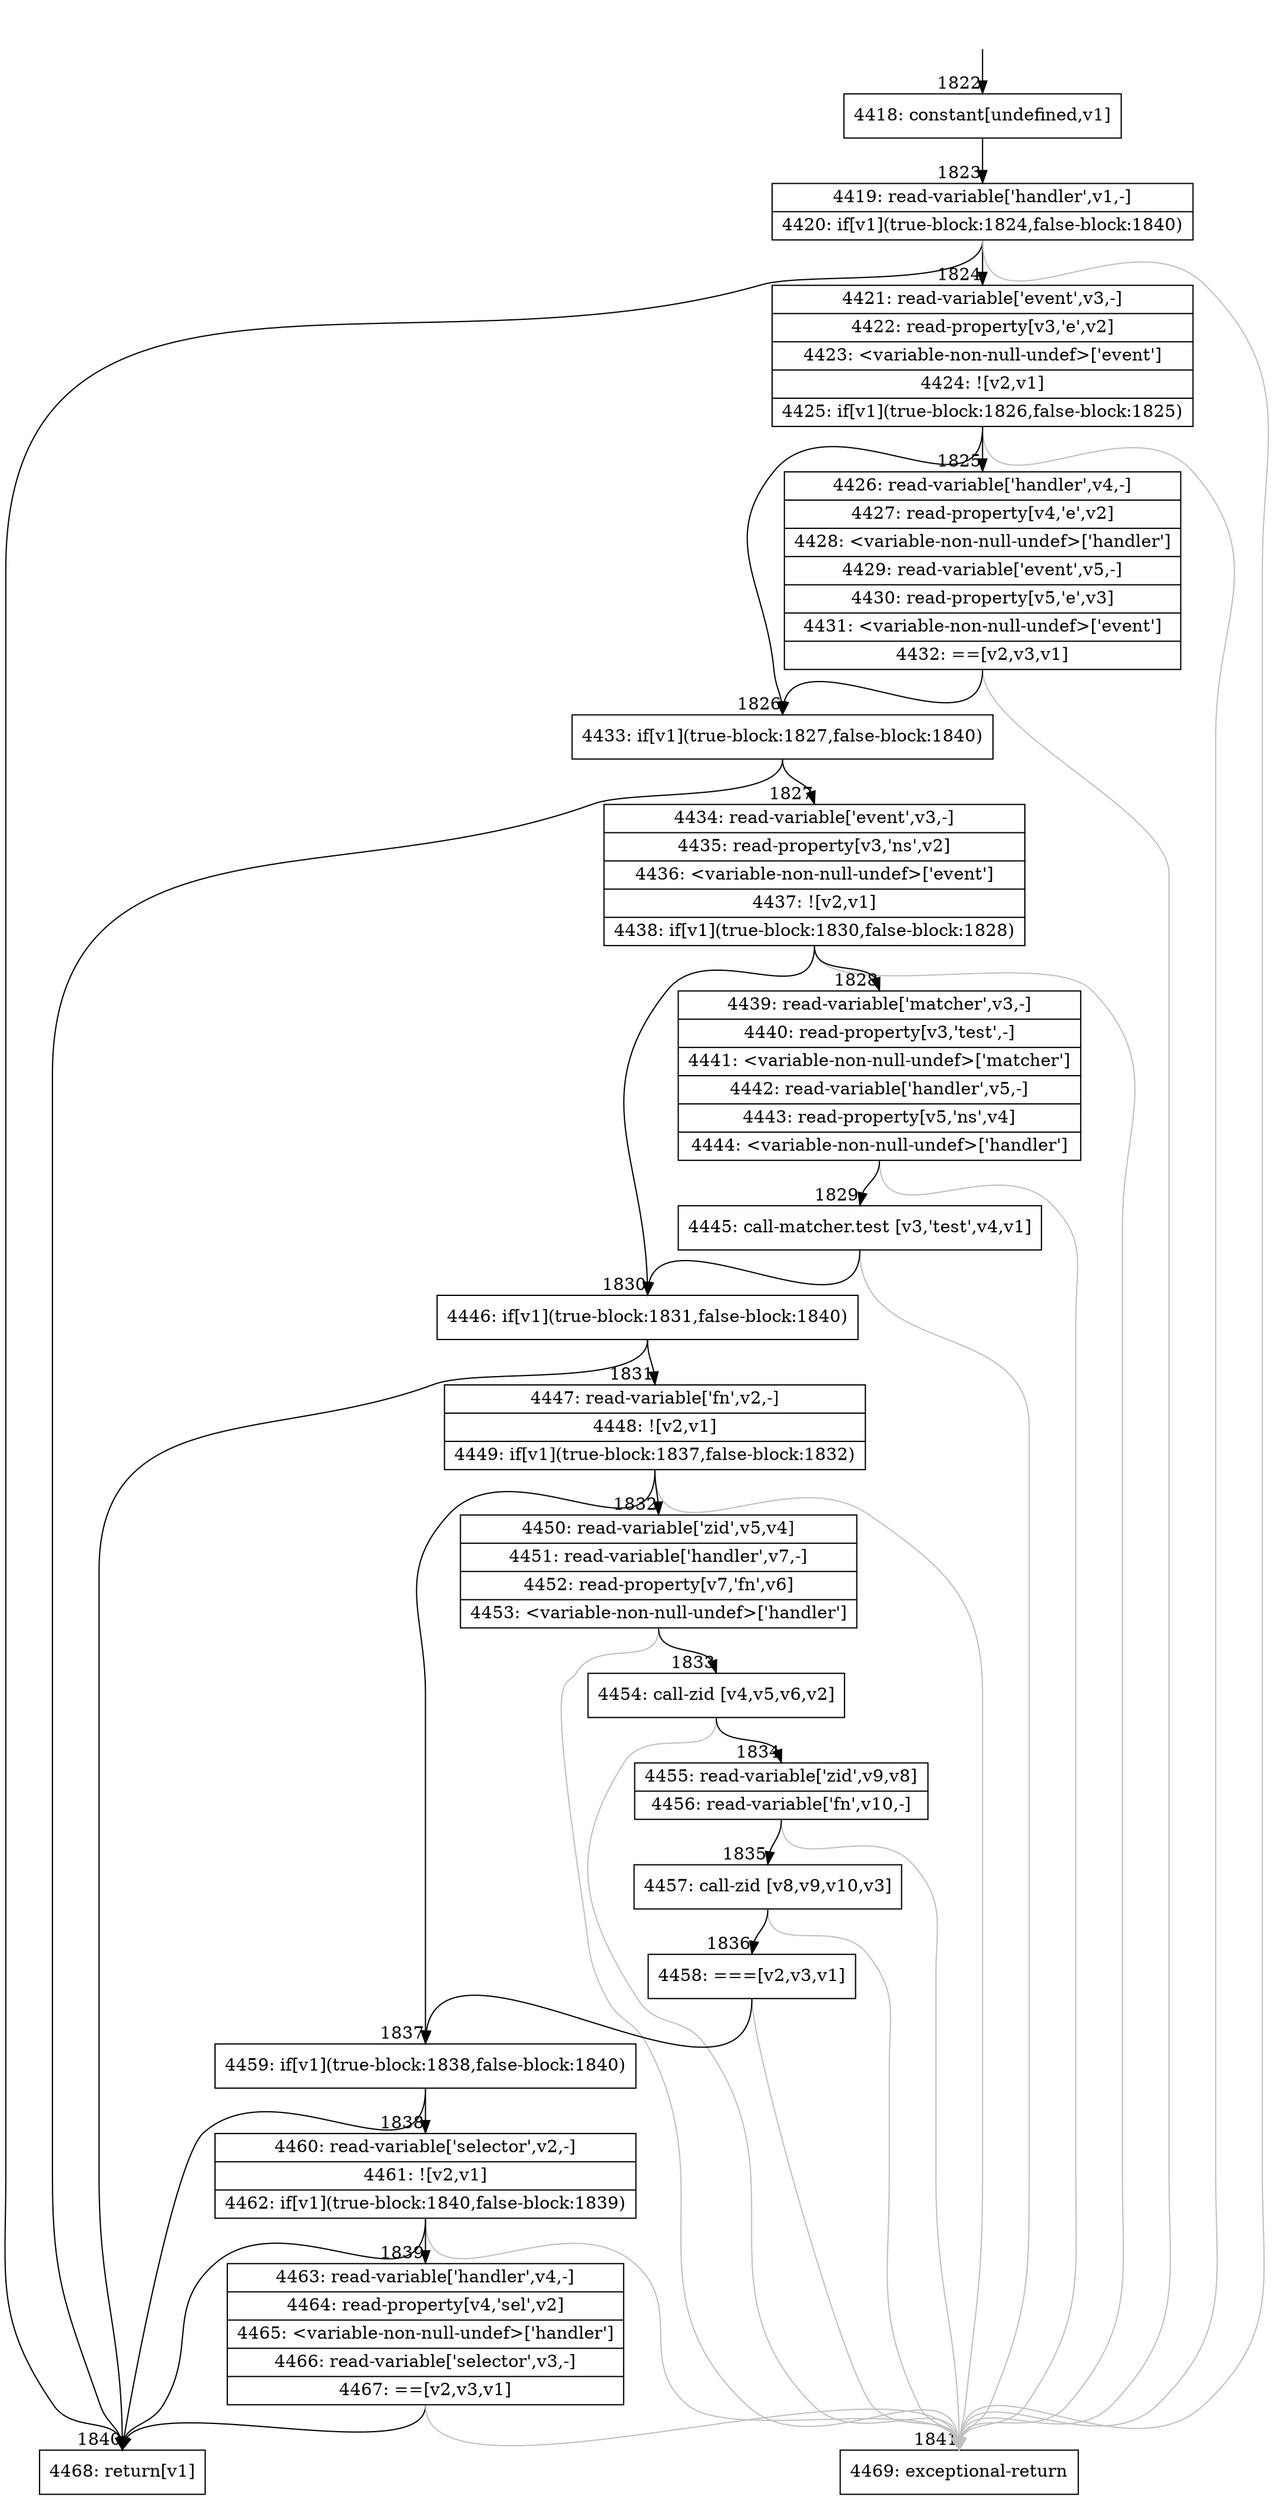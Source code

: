 digraph {
rankdir="TD"
BB_entry168[shape=none,label=""];
BB_entry168 -> BB1822 [tailport=s, headport=n, headlabel="    1822"]
BB1822 [shape=record label="{4418: constant[undefined,v1]}" ] 
BB1822 -> BB1823 [tailport=s, headport=n, headlabel="      1823"]
BB1823 [shape=record label="{4419: read-variable['handler',v1,-]|4420: if[v1](true-block:1824,false-block:1840)}" ] 
BB1823 -> BB1840 [tailport=s, headport=n, headlabel="      1840"]
BB1823 -> BB1824 [tailport=s, headport=n, headlabel="      1824"]
BB1823 -> BB1841 [tailport=s, headport=n, color=gray, headlabel="      1841"]
BB1824 [shape=record label="{4421: read-variable['event',v3,-]|4422: read-property[v3,'e',v2]|4423: \<variable-non-null-undef\>['event']|4424: ![v2,v1]|4425: if[v1](true-block:1826,false-block:1825)}" ] 
BB1824 -> BB1826 [tailport=s, headport=n, headlabel="      1826"]
BB1824 -> BB1825 [tailport=s, headport=n, headlabel="      1825"]
BB1824 -> BB1841 [tailport=s, headport=n, color=gray]
BB1825 [shape=record label="{4426: read-variable['handler',v4,-]|4427: read-property[v4,'e',v2]|4428: \<variable-non-null-undef\>['handler']|4429: read-variable['event',v5,-]|4430: read-property[v5,'e',v3]|4431: \<variable-non-null-undef\>['event']|4432: ==[v2,v3,v1]}" ] 
BB1825 -> BB1826 [tailport=s, headport=n]
BB1825 -> BB1841 [tailport=s, headport=n, color=gray]
BB1826 [shape=record label="{4433: if[v1](true-block:1827,false-block:1840)}" ] 
BB1826 -> BB1840 [tailport=s, headport=n]
BB1826 -> BB1827 [tailport=s, headport=n, headlabel="      1827"]
BB1827 [shape=record label="{4434: read-variable['event',v3,-]|4435: read-property[v3,'ns',v2]|4436: \<variable-non-null-undef\>['event']|4437: ![v2,v1]|4438: if[v1](true-block:1830,false-block:1828)}" ] 
BB1827 -> BB1830 [tailport=s, headport=n, headlabel="      1830"]
BB1827 -> BB1828 [tailport=s, headport=n, headlabel="      1828"]
BB1827 -> BB1841 [tailport=s, headport=n, color=gray]
BB1828 [shape=record label="{4439: read-variable['matcher',v3,-]|4440: read-property[v3,'test',-]|4441: \<variable-non-null-undef\>['matcher']|4442: read-variable['handler',v5,-]|4443: read-property[v5,'ns',v4]|4444: \<variable-non-null-undef\>['handler']}" ] 
BB1828 -> BB1829 [tailport=s, headport=n, headlabel="      1829"]
BB1828 -> BB1841 [tailport=s, headport=n, color=gray]
BB1829 [shape=record label="{4445: call-matcher.test [v3,'test',v4,v1]}" ] 
BB1829 -> BB1830 [tailport=s, headport=n]
BB1829 -> BB1841 [tailport=s, headport=n, color=gray]
BB1830 [shape=record label="{4446: if[v1](true-block:1831,false-block:1840)}" ] 
BB1830 -> BB1840 [tailport=s, headport=n]
BB1830 -> BB1831 [tailport=s, headport=n, headlabel="      1831"]
BB1831 [shape=record label="{4447: read-variable['fn',v2,-]|4448: ![v2,v1]|4449: if[v1](true-block:1837,false-block:1832)}" ] 
BB1831 -> BB1837 [tailport=s, headport=n, headlabel="      1837"]
BB1831 -> BB1832 [tailport=s, headport=n, headlabel="      1832"]
BB1831 -> BB1841 [tailport=s, headport=n, color=gray]
BB1832 [shape=record label="{4450: read-variable['zid',v5,v4]|4451: read-variable['handler',v7,-]|4452: read-property[v7,'fn',v6]|4453: \<variable-non-null-undef\>['handler']}" ] 
BB1832 -> BB1833 [tailport=s, headport=n, headlabel="      1833"]
BB1832 -> BB1841 [tailport=s, headport=n, color=gray]
BB1833 [shape=record label="{4454: call-zid [v4,v5,v6,v2]}" ] 
BB1833 -> BB1834 [tailport=s, headport=n, headlabel="      1834"]
BB1833 -> BB1841 [tailport=s, headport=n, color=gray]
BB1834 [shape=record label="{4455: read-variable['zid',v9,v8]|4456: read-variable['fn',v10,-]}" ] 
BB1834 -> BB1835 [tailport=s, headport=n, headlabel="      1835"]
BB1834 -> BB1841 [tailport=s, headport=n, color=gray]
BB1835 [shape=record label="{4457: call-zid [v8,v9,v10,v3]}" ] 
BB1835 -> BB1836 [tailport=s, headport=n, headlabel="      1836"]
BB1835 -> BB1841 [tailport=s, headport=n, color=gray]
BB1836 [shape=record label="{4458: ===[v2,v3,v1]}" ] 
BB1836 -> BB1837 [tailport=s, headport=n]
BB1836 -> BB1841 [tailport=s, headport=n, color=gray]
BB1837 [shape=record label="{4459: if[v1](true-block:1838,false-block:1840)}" ] 
BB1837 -> BB1840 [tailport=s, headport=n]
BB1837 -> BB1838 [tailport=s, headport=n, headlabel="      1838"]
BB1838 [shape=record label="{4460: read-variable['selector',v2,-]|4461: ![v2,v1]|4462: if[v1](true-block:1840,false-block:1839)}" ] 
BB1838 -> BB1840 [tailport=s, headport=n]
BB1838 -> BB1839 [tailport=s, headport=n, headlabel="      1839"]
BB1838 -> BB1841 [tailport=s, headport=n, color=gray]
BB1839 [shape=record label="{4463: read-variable['handler',v4,-]|4464: read-property[v4,'sel',v2]|4465: \<variable-non-null-undef\>['handler']|4466: read-variable['selector',v3,-]|4467: ==[v2,v3,v1]}" ] 
BB1839 -> BB1840 [tailport=s, headport=n]
BB1839 -> BB1841 [tailport=s, headport=n, color=gray]
BB1840 [shape=record label="{4468: return[v1]}" ] 
BB1841 [shape=record label="{4469: exceptional-return}" ] 
//#$~ 911
}
